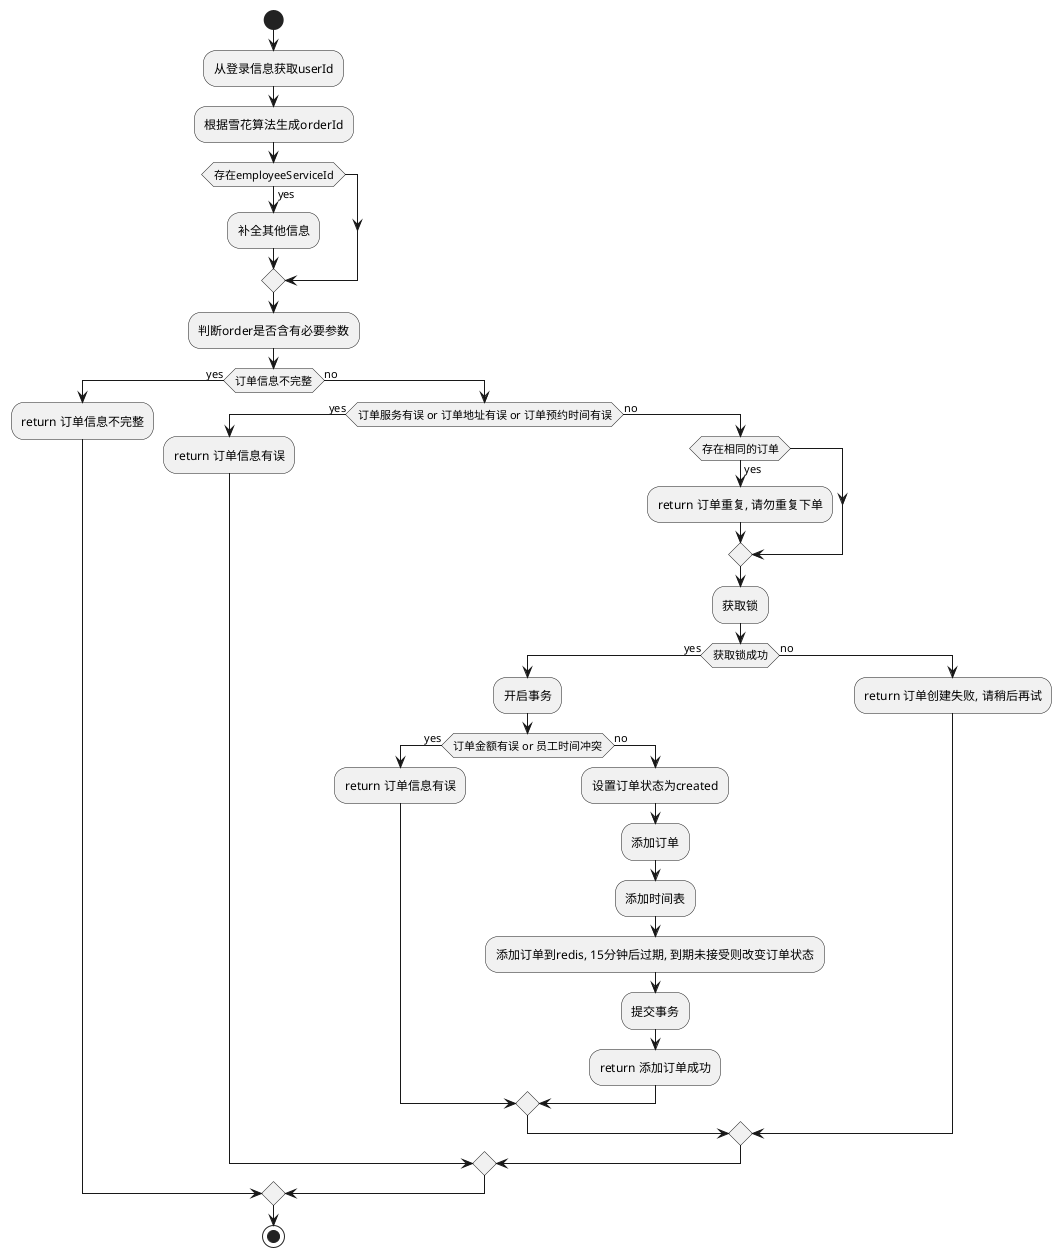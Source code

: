 @startuml
start
:从登录信息获取userId;
:根据雪花算法生成orderId;
if (存在employeeServiceId) then (yes)
:补全其他信息;
endif
:判断order是否含有必要参数;
if (订单信息不完整) then (yes)
:return 订单信息不完整;
else (no)
  if (订单服务有误 or 订单地址有误 or 订单预约时间有误) then (yes)
  :return 订单信息有误;
  else (no)
    if (存在相同的订单) then (yes)
    :return 订单重复, 请勿重复下单;
    endif
    :获取锁;
    if (获取锁成功) then (yes)
    :开启事务;
    if (订单金额有误 or 员工时间冲突) then (yes)
    :return 订单信息有误;
    else (no)
    :设置订单状态为created;
    :添加订单;
    :添加时间表;
    :添加订单到redis, 15分钟后过期, 到期未接受则改变订单状态;
    :提交事务;
    :return 添加订单成功;
    endif
    else (no)
    :return 订单创建失败, 请稍后再试;
    endif
  endif
endif
stop
@enduml
